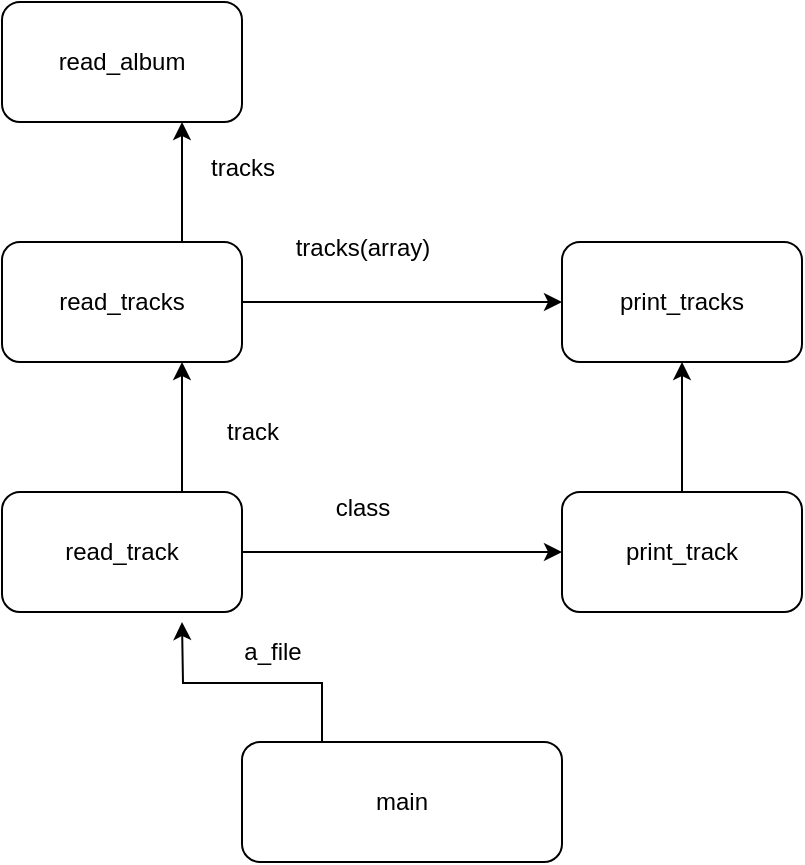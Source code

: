 <mxfile version="21.5.1" type="device">
  <diagram name="Page-1" id="74e2e168-ea6b-b213-b513-2b3c1d86103e">
    <mxGraphModel dx="1050" dy="573" grid="1" gridSize="10" guides="1" tooltips="1" connect="1" arrows="1" fold="1" page="1" pageScale="1" pageWidth="1100" pageHeight="850" background="none" math="0" shadow="0">
      <root>
        <mxCell id="0" />
        <mxCell id="1" parent="0" />
        <mxCell id="P0zgonmj9w7HssFHgXfM-4" style="edgeStyle=orthogonalEdgeStyle;rounded=0;orthogonalLoop=1;jettySize=auto;html=1;exitX=0.75;exitY=0;exitDx=0;exitDy=0;" edge="1" parent="1" source="P0zgonmj9w7HssFHgXfM-1">
          <mxGeometry relative="1" as="geometry">
            <mxPoint x="390" y="330" as="targetPoint" />
          </mxGeometry>
        </mxCell>
        <mxCell id="P0zgonmj9w7HssFHgXfM-21" style="edgeStyle=orthogonalEdgeStyle;rounded=0;orthogonalLoop=1;jettySize=auto;html=1;exitX=1;exitY=0.5;exitDx=0;exitDy=0;entryX=0;entryY=0.5;entryDx=0;entryDy=0;" edge="1" parent="1" source="P0zgonmj9w7HssFHgXfM-1" target="P0zgonmj9w7HssFHgXfM-2">
          <mxGeometry relative="1" as="geometry" />
        </mxCell>
        <mxCell id="P0zgonmj9w7HssFHgXfM-1" value="read_track" style="rounded=1;whiteSpace=wrap;html=1;" vertex="1" parent="1">
          <mxGeometry x="300" y="395" width="120" height="60" as="geometry" />
        </mxCell>
        <mxCell id="P0zgonmj9w7HssFHgXfM-19" style="edgeStyle=orthogonalEdgeStyle;rounded=0;orthogonalLoop=1;jettySize=auto;html=1;exitX=0.5;exitY=0;exitDx=0;exitDy=0;entryX=0.5;entryY=1;entryDx=0;entryDy=0;" edge="1" parent="1" source="P0zgonmj9w7HssFHgXfM-2" target="P0zgonmj9w7HssFHgXfM-18">
          <mxGeometry relative="1" as="geometry" />
        </mxCell>
        <mxCell id="P0zgonmj9w7HssFHgXfM-2" value="print_track" style="rounded=1;whiteSpace=wrap;html=1;" vertex="1" parent="1">
          <mxGeometry x="580" y="395" width="120" height="60" as="geometry" />
        </mxCell>
        <mxCell id="P0zgonmj9w7HssFHgXfM-5" value="track" style="text;html=1;align=center;verticalAlign=middle;resizable=0;points=[];autosize=1;strokeColor=none;fillColor=none;" vertex="1" parent="1">
          <mxGeometry x="400" y="350" width="50" height="30" as="geometry" />
        </mxCell>
        <mxCell id="P0zgonmj9w7HssFHgXfM-15" style="edgeStyle=orthogonalEdgeStyle;rounded=0;orthogonalLoop=1;jettySize=auto;html=1;exitX=0.75;exitY=0;exitDx=0;exitDy=0;entryX=0.75;entryY=1;entryDx=0;entryDy=0;" edge="1" parent="1" source="P0zgonmj9w7HssFHgXfM-7" target="P0zgonmj9w7HssFHgXfM-14">
          <mxGeometry relative="1" as="geometry" />
        </mxCell>
        <mxCell id="P0zgonmj9w7HssFHgXfM-23" style="edgeStyle=orthogonalEdgeStyle;rounded=0;orthogonalLoop=1;jettySize=auto;html=1;exitX=1;exitY=0.5;exitDx=0;exitDy=0;entryX=0;entryY=0.5;entryDx=0;entryDy=0;" edge="1" parent="1" source="P0zgonmj9w7HssFHgXfM-7" target="P0zgonmj9w7HssFHgXfM-18">
          <mxGeometry relative="1" as="geometry" />
        </mxCell>
        <mxCell id="P0zgonmj9w7HssFHgXfM-7" value="read_tracks" style="rounded=1;whiteSpace=wrap;html=1;" vertex="1" parent="1">
          <mxGeometry x="300" y="270" width="120" height="60" as="geometry" />
        </mxCell>
        <mxCell id="P0zgonmj9w7HssFHgXfM-12" style="edgeStyle=orthogonalEdgeStyle;rounded=0;orthogonalLoop=1;jettySize=auto;html=1;exitX=0.25;exitY=0;exitDx=0;exitDy=0;" edge="1" parent="1" source="P0zgonmj9w7HssFHgXfM-11">
          <mxGeometry relative="1" as="geometry">
            <mxPoint x="390" y="460" as="targetPoint" />
          </mxGeometry>
        </mxCell>
        <mxCell id="P0zgonmj9w7HssFHgXfM-11" value="main" style="rounded=1;whiteSpace=wrap;html=1;" vertex="1" parent="1">
          <mxGeometry x="420" y="520" width="160" height="60" as="geometry" />
        </mxCell>
        <mxCell id="P0zgonmj9w7HssFHgXfM-13" value="a_file" style="text;html=1;align=center;verticalAlign=middle;resizable=0;points=[];autosize=1;strokeColor=none;fillColor=none;" vertex="1" parent="1">
          <mxGeometry x="410" y="460" width="50" height="30" as="geometry" />
        </mxCell>
        <mxCell id="P0zgonmj9w7HssFHgXfM-14" value="read_album" style="rounded=1;whiteSpace=wrap;html=1;" vertex="1" parent="1">
          <mxGeometry x="300" y="150" width="120" height="60" as="geometry" />
        </mxCell>
        <mxCell id="P0zgonmj9w7HssFHgXfM-16" value="tracks" style="text;html=1;align=center;verticalAlign=middle;resizable=0;points=[];autosize=1;strokeColor=none;fillColor=none;" vertex="1" parent="1">
          <mxGeometry x="390" y="218" width="60" height="30" as="geometry" />
        </mxCell>
        <mxCell id="P0zgonmj9w7HssFHgXfM-18" value="print_tracks" style="rounded=1;whiteSpace=wrap;html=1;" vertex="1" parent="1">
          <mxGeometry x="580" y="270" width="120" height="60" as="geometry" />
        </mxCell>
        <mxCell id="P0zgonmj9w7HssFHgXfM-22" value="class" style="text;html=1;align=center;verticalAlign=middle;resizable=0;points=[];autosize=1;strokeColor=none;fillColor=none;" vertex="1" parent="1">
          <mxGeometry x="455" y="388" width="50" height="30" as="geometry" />
        </mxCell>
        <mxCell id="P0zgonmj9w7HssFHgXfM-24" value="tracks(array)" style="text;html=1;align=center;verticalAlign=middle;resizable=0;points=[];autosize=1;strokeColor=none;fillColor=none;" vertex="1" parent="1">
          <mxGeometry x="435" y="258" width="90" height="30" as="geometry" />
        </mxCell>
      </root>
    </mxGraphModel>
  </diagram>
</mxfile>
